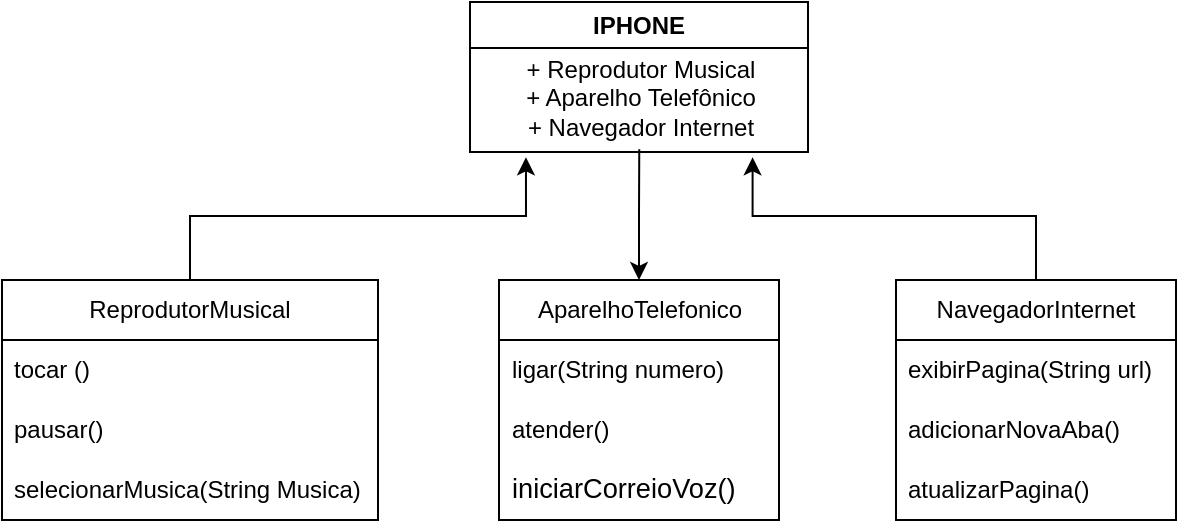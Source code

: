 <mxfile version="24.6.4" type="device">
  <diagram name="Página-1" id="Hm4qpbEyFqVsTp8H9O6n">
    <mxGraphModel dx="794" dy="454" grid="0" gridSize="10" guides="1" tooltips="1" connect="1" arrows="1" fold="1" page="0" pageScale="1" pageWidth="827" pageHeight="1169" math="0" shadow="0">
      <root>
        <mxCell id="0" />
        <mxCell id="1" parent="0" />
        <mxCell id="b-tzfNpcRaEvdsudcm26-1" value="IPHONE" style="swimlane;whiteSpace=wrap;html=1;" vertex="1" collapsed="1" parent="1">
          <mxGeometry x="260" y="125" width="169" height="75" as="geometry">
            <mxRectangle x="308" y="138" width="200" height="200" as="alternateBounds" />
          </mxGeometry>
        </mxCell>
        <mxCell id="b-tzfNpcRaEvdsudcm26-2" value="+ Reprodutor Musical&lt;div&gt;+ Aparelho Telefônico&lt;/div&gt;&lt;div&gt;+ Navegador Internet&lt;/div&gt;" style="text;html=1;align=center;verticalAlign=middle;resizable=0;points=[];autosize=1;strokeColor=none;fillColor=none;" vertex="1" parent="1">
          <mxGeometry x="278" y="145" width="133" height="55" as="geometry" />
        </mxCell>
        <mxCell id="b-tzfNpcRaEvdsudcm26-4" value="ReprodutorMusical" style="swimlane;fontStyle=0;childLayout=stackLayout;horizontal=1;startSize=30;horizontalStack=0;resizeParent=1;resizeParentMax=0;resizeLast=0;collapsible=1;marginBottom=0;whiteSpace=wrap;html=1;" vertex="1" parent="1">
          <mxGeometry x="26" y="264" width="188" height="120" as="geometry" />
        </mxCell>
        <mxCell id="b-tzfNpcRaEvdsudcm26-5" value="tocar ()" style="text;strokeColor=none;fillColor=none;align=left;verticalAlign=middle;spacingLeft=4;spacingRight=4;overflow=hidden;points=[[0,0.5],[1,0.5]];portConstraint=eastwest;rotatable=0;whiteSpace=wrap;html=1;" vertex="1" parent="b-tzfNpcRaEvdsudcm26-4">
          <mxGeometry y="30" width="188" height="30" as="geometry" />
        </mxCell>
        <mxCell id="b-tzfNpcRaEvdsudcm26-6" value="pausar()" style="text;strokeColor=none;fillColor=none;align=left;verticalAlign=middle;spacingLeft=4;spacingRight=4;overflow=hidden;points=[[0,0.5],[1,0.5]];portConstraint=eastwest;rotatable=0;whiteSpace=wrap;html=1;" vertex="1" parent="b-tzfNpcRaEvdsudcm26-4">
          <mxGeometry y="60" width="188" height="30" as="geometry" />
        </mxCell>
        <mxCell id="b-tzfNpcRaEvdsudcm26-7" value="&lt;span style=&quot;font-size: 12px; white-space-collapse: break-spaces;&quot;&gt;&lt;font face=&quot;Helvetica&quot; style=&quot;font-size: 12px;&quot;&gt;selecionarMusica(String Musica)&lt;/font&gt;&lt;/span&gt;" style="text;fillColor=none;align=left;verticalAlign=middle;spacingLeft=4;spacingRight=4;overflow=hidden;points=[[0,0.5],[1,0.5]];portConstraint=eastwest;rotatable=0;whiteSpace=wrap;html=1;labelBackgroundColor=none;fontColor=default;fontSize=12;" vertex="1" parent="b-tzfNpcRaEvdsudcm26-4">
          <mxGeometry y="90" width="188" height="30" as="geometry" />
        </mxCell>
        <mxCell id="b-tzfNpcRaEvdsudcm26-8" value="AparelhoTelefonico" style="swimlane;fontStyle=0;childLayout=stackLayout;horizontal=1;startSize=30;horizontalStack=0;resizeParent=1;resizeParentMax=0;resizeLast=0;collapsible=1;marginBottom=0;whiteSpace=wrap;html=1;" vertex="1" parent="1">
          <mxGeometry x="274.5" y="264" width="140" height="120" as="geometry">
            <mxRectangle x="274.5" y="264" width="137" height="30" as="alternateBounds" />
          </mxGeometry>
        </mxCell>
        <mxCell id="b-tzfNpcRaEvdsudcm26-9" value="ligar(String numero)" style="text;strokeColor=none;fillColor=none;align=left;verticalAlign=middle;spacingLeft=4;spacingRight=4;overflow=hidden;points=[[0,0.5],[1,0.5]];portConstraint=eastwest;rotatable=0;whiteSpace=wrap;html=1;" vertex="1" parent="b-tzfNpcRaEvdsudcm26-8">
          <mxGeometry y="30" width="140" height="30" as="geometry" />
        </mxCell>
        <mxCell id="b-tzfNpcRaEvdsudcm26-10" value="atender()" style="text;strokeColor=none;fillColor=none;align=left;verticalAlign=middle;spacingLeft=4;spacingRight=4;overflow=hidden;points=[[0,0.5],[1,0.5]];portConstraint=eastwest;rotatable=0;whiteSpace=wrap;html=1;" vertex="1" parent="b-tzfNpcRaEvdsudcm26-8">
          <mxGeometry y="60" width="140" height="30" as="geometry" />
        </mxCell>
        <mxCell id="b-tzfNpcRaEvdsudcm26-11" value="&lt;span style=&quot;font-size: 13.6px; white-space-collapse: break-spaces;&quot;&gt;&lt;font face=&quot;Helvetica&quot;&gt;iniciarCorreioVoz()&lt;/font&gt;&lt;/span&gt;" style="text;strokeColor=none;fillColor=none;align=left;verticalAlign=middle;spacingLeft=4;spacingRight=4;overflow=hidden;points=[[0,0.5],[1,0.5]];portConstraint=eastwest;rotatable=0;whiteSpace=wrap;html=1;labelBackgroundColor=none;fontColor=default;" vertex="1" parent="b-tzfNpcRaEvdsudcm26-8">
          <mxGeometry y="90" width="140" height="30" as="geometry" />
        </mxCell>
        <mxCell id="b-tzfNpcRaEvdsudcm26-13" style="edgeStyle=orthogonalEdgeStyle;rounded=0;orthogonalLoop=1;jettySize=auto;html=1;exitX=0.5;exitY=0;exitDx=0;exitDy=0;entryX=0.501;entryY=0.976;entryDx=0;entryDy=0;entryPerimeter=0;startArrow=classic;startFill=1;endArrow=none;endFill=0;" edge="1" parent="1" source="b-tzfNpcRaEvdsudcm26-8" target="b-tzfNpcRaEvdsudcm26-2">
          <mxGeometry relative="1" as="geometry" />
        </mxCell>
        <mxCell id="b-tzfNpcRaEvdsudcm26-14" value="NavegadorInternet" style="swimlane;fontStyle=0;childLayout=stackLayout;horizontal=1;startSize=30;horizontalStack=0;resizeParent=1;resizeParentMax=0;resizeLast=0;collapsible=1;marginBottom=0;whiteSpace=wrap;html=1;" vertex="1" parent="1">
          <mxGeometry x="473" y="264" width="140" height="120" as="geometry" />
        </mxCell>
        <mxCell id="b-tzfNpcRaEvdsudcm26-15" value="exibirPagina(String url)" style="text;strokeColor=none;fillColor=none;align=left;verticalAlign=middle;spacingLeft=4;spacingRight=4;overflow=hidden;points=[[0,0.5],[1,0.5]];portConstraint=eastwest;rotatable=0;whiteSpace=wrap;html=1;" vertex="1" parent="b-tzfNpcRaEvdsudcm26-14">
          <mxGeometry y="30" width="140" height="30" as="geometry" />
        </mxCell>
        <mxCell id="b-tzfNpcRaEvdsudcm26-16" value="adicionarNovaAba()" style="text;strokeColor=none;fillColor=none;align=left;verticalAlign=middle;spacingLeft=4;spacingRight=4;overflow=hidden;points=[[0,0.5],[1,0.5]];portConstraint=eastwest;rotatable=0;whiteSpace=wrap;html=1;" vertex="1" parent="b-tzfNpcRaEvdsudcm26-14">
          <mxGeometry y="60" width="140" height="30" as="geometry" />
        </mxCell>
        <mxCell id="b-tzfNpcRaEvdsudcm26-17" value="atualizarPagina()" style="text;strokeColor=none;fillColor=none;align=left;verticalAlign=middle;spacingLeft=4;spacingRight=4;overflow=hidden;points=[[0,0.5],[1,0.5]];portConstraint=eastwest;rotatable=0;whiteSpace=wrap;html=1;" vertex="1" parent="b-tzfNpcRaEvdsudcm26-14">
          <mxGeometry y="90" width="140" height="30" as="geometry" />
        </mxCell>
        <mxCell id="b-tzfNpcRaEvdsudcm26-18" style="edgeStyle=orthogonalEdgeStyle;rounded=0;orthogonalLoop=1;jettySize=auto;html=1;exitX=0.5;exitY=0;exitDx=0;exitDy=0;entryX=0.927;entryY=1.048;entryDx=0;entryDy=0;entryPerimeter=0;" edge="1" parent="1" source="b-tzfNpcRaEvdsudcm26-14" target="b-tzfNpcRaEvdsudcm26-2">
          <mxGeometry relative="1" as="geometry" />
        </mxCell>
        <mxCell id="b-tzfNpcRaEvdsudcm26-19" style="edgeStyle=orthogonalEdgeStyle;rounded=0;orthogonalLoop=1;jettySize=auto;html=1;exitX=0.5;exitY=0;exitDx=0;exitDy=0;entryX=0.075;entryY=1.048;entryDx=0;entryDy=0;entryPerimeter=0;" edge="1" parent="1" source="b-tzfNpcRaEvdsudcm26-4" target="b-tzfNpcRaEvdsudcm26-2">
          <mxGeometry relative="1" as="geometry" />
        </mxCell>
      </root>
    </mxGraphModel>
  </diagram>
</mxfile>
